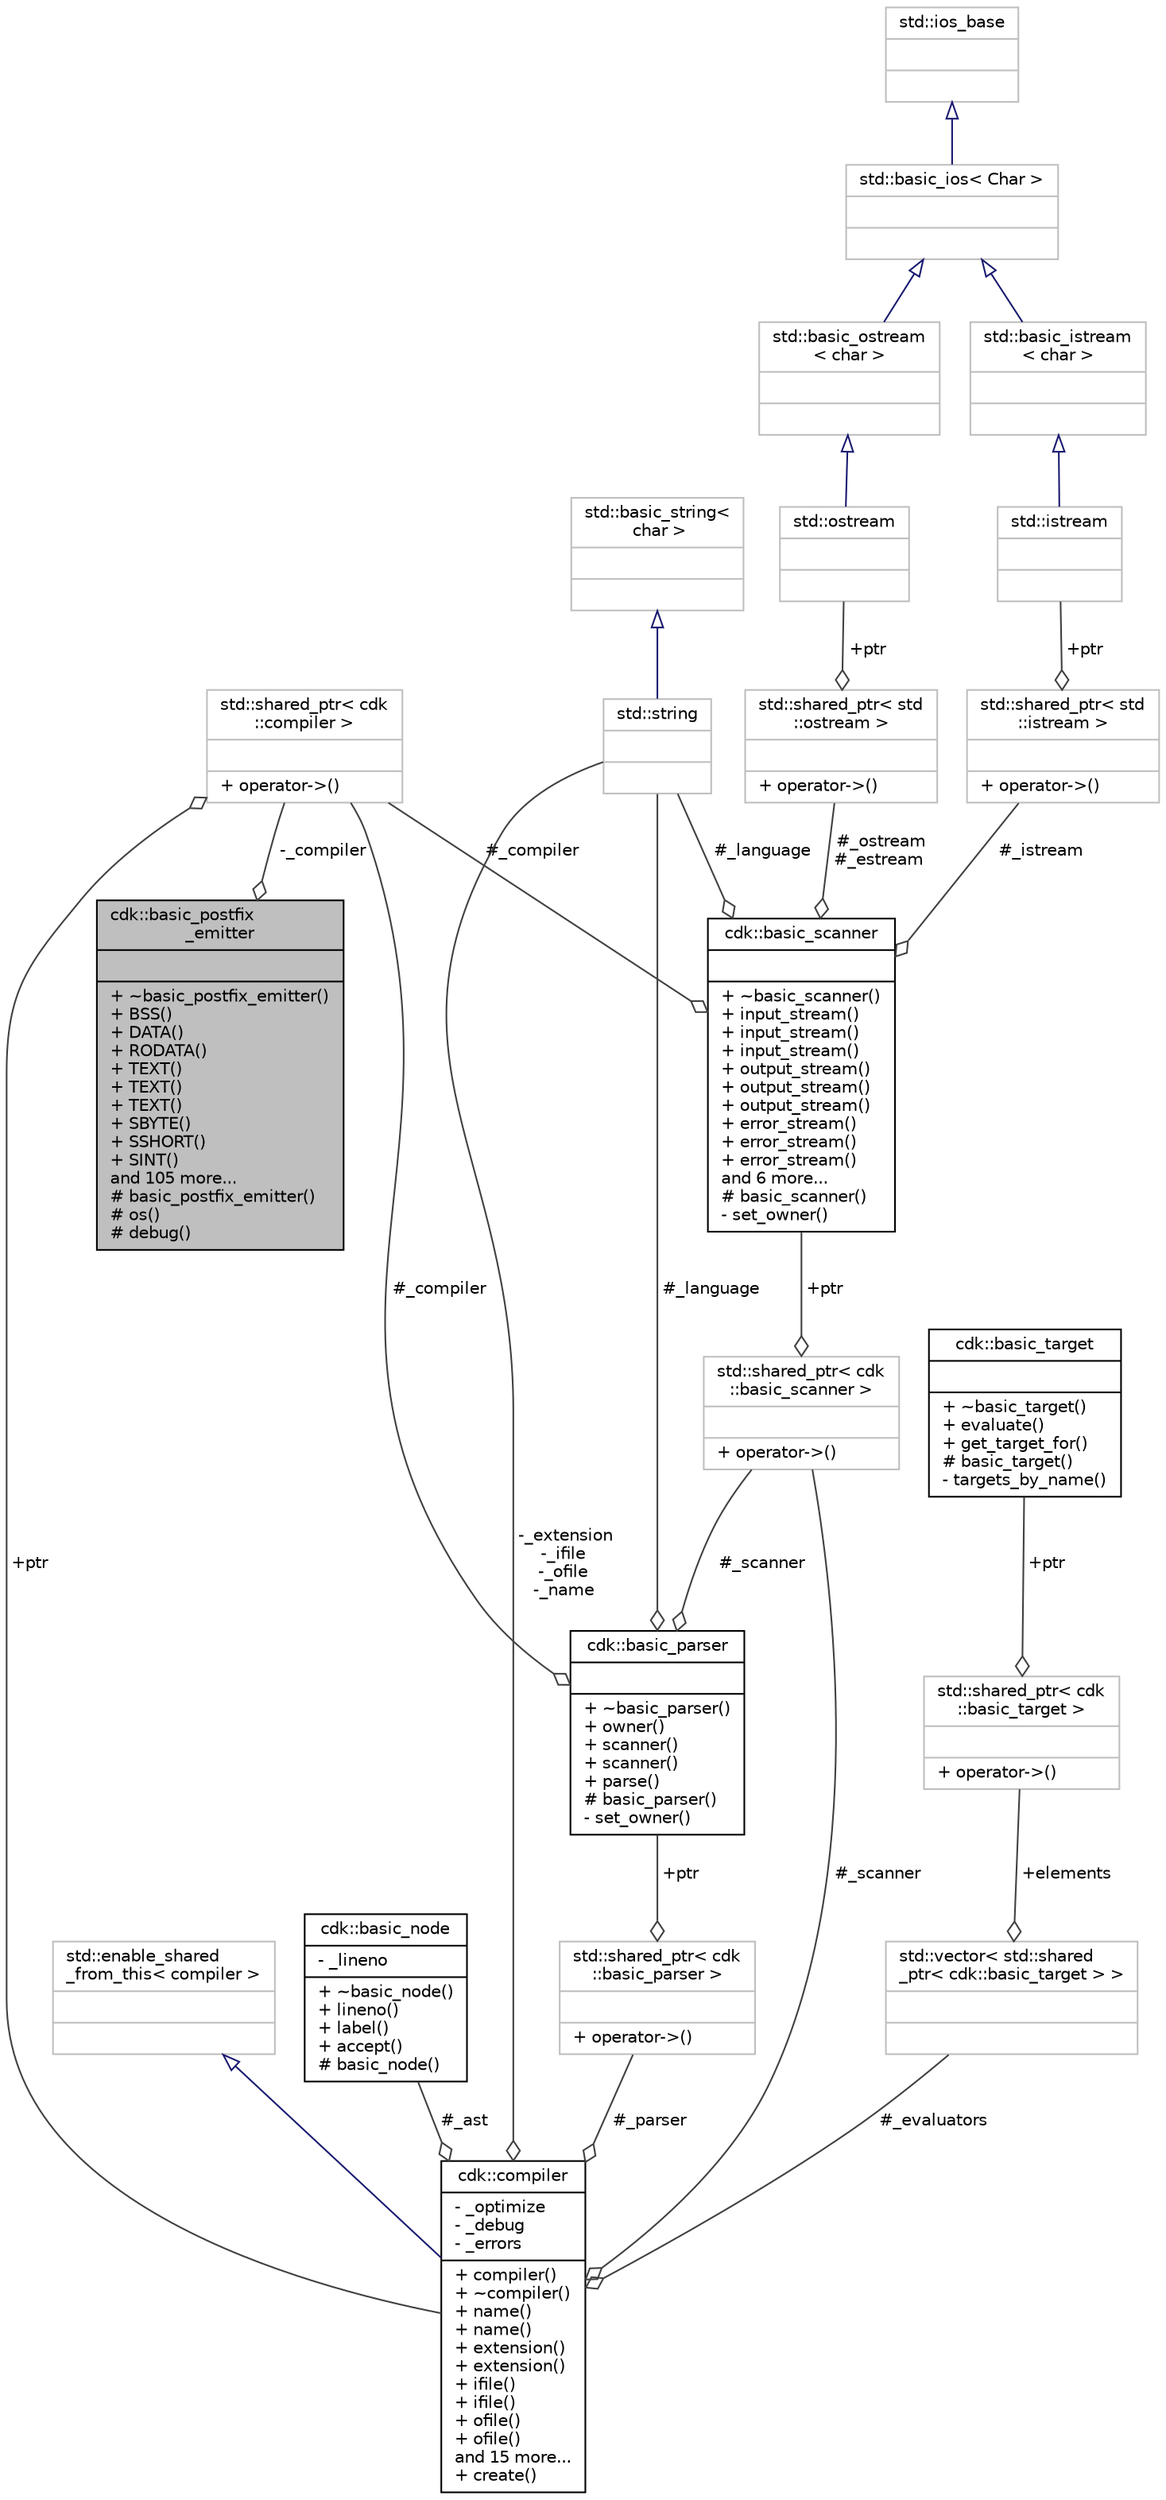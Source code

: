 digraph "cdk::basic_postfix_emitter"
{
 // INTERACTIVE_SVG=YES
 // LATEX_PDF_SIZE
  edge [fontname="Helvetica",fontsize="10",labelfontname="Helvetica",labelfontsize="10"];
  node [fontname="Helvetica",fontsize="10",shape=record];
  Node1 [label="{cdk::basic_postfix\l_emitter\n||+ ~basic_postfix_emitter()\l+ BSS()\l+ DATA()\l+ RODATA()\l+ TEXT()\l+ TEXT()\l+ TEXT()\l+ SBYTE()\l+ SSHORT()\l+ SINT()\land 105 more...\l# basic_postfix_emitter()\l# os()\l# debug()\l}",height=0.2,width=0.4,color="black", fillcolor="grey75", style="filled", fontcolor="black",tooltip=" "];
  Node2 -> Node1 [color="grey25",fontsize="10",style="solid",label=" -_compiler" ,arrowhead="odiamond"];
  Node2 [label="{std::shared_ptr\< cdk\l::compiler \>\n||+ operator-\>()\l}",height=0.2,width=0.4,color="grey75", fillcolor="white", style="filled",tooltip=" "];
  Node3 -> Node2 [color="grey25",fontsize="10",style="solid",label=" +ptr" ,arrowhead="odiamond"];
  Node3 [label="{cdk::compiler\n|- _optimize\l- _debug\l- _errors\l|+ compiler()\l+ ~compiler()\l+ name()\l+ name()\l+ extension()\l+ extension()\l+ ifile()\l+ ifile()\l+ ofile()\l+ ofile()\land 15 more...\l+ create()\l}",height=0.2,width=0.4,color="black", fillcolor="white", style="filled",URL="$classcdk_1_1compiler.html",tooltip=" "];
  Node4 -> Node3 [dir="back",color="midnightblue",fontsize="10",style="solid",arrowtail="onormal"];
  Node4 [label="{std::enable_shared\l_from_this\< compiler \>\n||}",height=0.2,width=0.4,color="grey75", fillcolor="white", style="filled",tooltip=" "];
  Node5 -> Node3 [color="grey25",fontsize="10",style="solid",label=" #_ast" ,arrowhead="odiamond"];
  Node5 [label="{cdk::basic_node\n|- _lineno\l|+ ~basic_node()\l+ lineno()\l+ label()\l+ accept()\l# basic_node()\l}",height=0.2,width=0.4,color="black", fillcolor="white", style="filled",URL="$classcdk_1_1basic__node.html",tooltip=" "];
  Node6 -> Node3 [color="grey25",fontsize="10",style="solid",label=" #_parser" ,arrowhead="odiamond"];
  Node6 [label="{std::shared_ptr\< cdk\l::basic_parser \>\n||+ operator-\>()\l}",height=0.2,width=0.4,color="grey75", fillcolor="white", style="filled",tooltip=" "];
  Node7 -> Node6 [color="grey25",fontsize="10",style="solid",label=" +ptr" ,arrowhead="odiamond"];
  Node7 [label="{cdk::basic_parser\n||+ ~basic_parser()\l+ owner()\l+ scanner()\l+ scanner()\l+ parse()\l# basic_parser()\l- set_owner()\l}",height=0.2,width=0.4,color="black", fillcolor="white", style="filled",URL="$classcdk_1_1basic__parser.html",tooltip=" "];
  Node2 -> Node7 [color="grey25",fontsize="10",style="solid",label=" #_compiler" ,arrowhead="odiamond"];
  Node8 -> Node7 [color="grey25",fontsize="10",style="solid",label=" #_language" ,arrowhead="odiamond"];
  Node8 [label="{std::string\n||}",height=0.2,width=0.4,color="grey75", fillcolor="white", style="filled",tooltip="STL class."];
  Node9 -> Node8 [dir="back",color="midnightblue",fontsize="10",style="solid",arrowtail="onormal"];
  Node9 [label="{std::basic_string\<\l char \>\n||}",height=0.2,width=0.4,color="grey75", fillcolor="white", style="filled",tooltip="STL class."];
  Node10 -> Node7 [color="grey25",fontsize="10",style="solid",label=" #_scanner" ,arrowhead="odiamond"];
  Node10 [label="{std::shared_ptr\< cdk\l::basic_scanner \>\n||+ operator-\>()\l}",height=0.2,width=0.4,color="grey75", fillcolor="white", style="filled",tooltip=" "];
  Node11 -> Node10 [color="grey25",fontsize="10",style="solid",label=" +ptr" ,arrowhead="odiamond"];
  Node11 [label="{cdk::basic_scanner\n||+ ~basic_scanner()\l+ input_stream()\l+ input_stream()\l+ input_stream()\l+ output_stream()\l+ output_stream()\l+ output_stream()\l+ error_stream()\l+ error_stream()\l+ error_stream()\land 6 more...\l# basic_scanner()\l- set_owner()\l}",height=0.2,width=0.4,color="black", fillcolor="white", style="filled",URL="$classcdk_1_1basic__scanner.html",tooltip=" "];
  Node2 -> Node11 [color="grey25",fontsize="10",style="solid",label=" #_compiler" ,arrowhead="odiamond"];
  Node12 -> Node11 [color="grey25",fontsize="10",style="solid",label=" #_ostream\n#_estream" ,arrowhead="odiamond"];
  Node12 [label="{std::shared_ptr\< std\l::ostream \>\n||+ operator-\>()\l}",height=0.2,width=0.4,color="grey75", fillcolor="white", style="filled",tooltip=" "];
  Node13 -> Node12 [color="grey25",fontsize="10",style="solid",label=" +ptr" ,arrowhead="odiamond"];
  Node13 [label="{std::ostream\n||}",height=0.2,width=0.4,color="grey75", fillcolor="white", style="filled",tooltip="STL class."];
  Node14 -> Node13 [dir="back",color="midnightblue",fontsize="10",style="solid",arrowtail="onormal"];
  Node14 [label="{std::basic_ostream\l\< char \>\n||}",height=0.2,width=0.4,color="grey75", fillcolor="white", style="filled",tooltip="STL class."];
  Node15 -> Node14 [dir="back",color="midnightblue",fontsize="10",style="solid",arrowtail="onormal"];
  Node15 [label="{std::basic_ios\< Char \>\n||}",height=0.2,width=0.4,color="grey75", fillcolor="white", style="filled",tooltip="STL class."];
  Node16 -> Node15 [dir="back",color="midnightblue",fontsize="10",style="solid",arrowtail="onormal"];
  Node16 [label="{std::ios_base\n||}",height=0.2,width=0.4,color="grey75", fillcolor="white", style="filled",tooltip="STL class."];
  Node8 -> Node11 [color="grey25",fontsize="10",style="solid",label=" #_language" ,arrowhead="odiamond"];
  Node17 -> Node11 [color="grey25",fontsize="10",style="solid",label=" #_istream" ,arrowhead="odiamond"];
  Node17 [label="{std::shared_ptr\< std\l::istream \>\n||+ operator-\>()\l}",height=0.2,width=0.4,color="grey75", fillcolor="white", style="filled",tooltip=" "];
  Node18 -> Node17 [color="grey25",fontsize="10",style="solid",label=" +ptr" ,arrowhead="odiamond"];
  Node18 [label="{std::istream\n||}",height=0.2,width=0.4,color="grey75", fillcolor="white", style="filled",tooltip="STL class."];
  Node19 -> Node18 [dir="back",color="midnightblue",fontsize="10",style="solid",arrowtail="onormal"];
  Node19 [label="{std::basic_istream\l\< char \>\n||}",height=0.2,width=0.4,color="grey75", fillcolor="white", style="filled",tooltip="STL class."];
  Node15 -> Node19 [dir="back",color="midnightblue",fontsize="10",style="solid",arrowtail="onormal"];
  Node8 -> Node3 [color="grey25",fontsize="10",style="solid",label=" -_extension\n-_ifile\n-_ofile\n-_name" ,arrowhead="odiamond"];
  Node10 -> Node3 [color="grey25",fontsize="10",style="solid",label=" #_scanner" ,arrowhead="odiamond"];
  Node20 -> Node3 [color="grey25",fontsize="10",style="solid",label=" #_evaluators" ,arrowhead="odiamond"];
  Node20 [label="{std::vector\< std::shared\l_ptr\< cdk::basic_target \> \>\n||}",height=0.2,width=0.4,color="grey75", fillcolor="white", style="filled",tooltip=" "];
  Node21 -> Node20 [color="grey25",fontsize="10",style="solid",label=" +elements" ,arrowhead="odiamond"];
  Node21 [label="{std::shared_ptr\< cdk\l::basic_target \>\n||+ operator-\>()\l}",height=0.2,width=0.4,color="grey75", fillcolor="white", style="filled",tooltip=" "];
  Node22 -> Node21 [color="grey25",fontsize="10",style="solid",label=" +ptr" ,arrowhead="odiamond"];
  Node22 [label="{cdk::basic_target\n||+ ~basic_target()\l+ evaluate()\l+ get_target_for()\l# basic_target()\l- targets_by_name()\l}",height=0.2,width=0.4,color="black", fillcolor="white", style="filled",URL="$classcdk_1_1basic__target.html",tooltip=" "];
}
